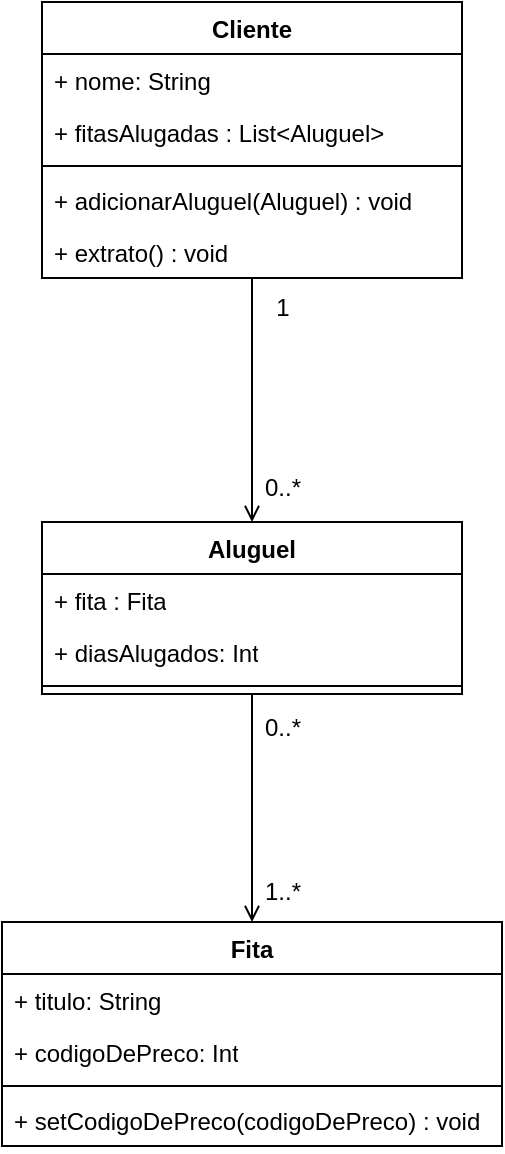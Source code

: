 <mxfile version="24.2.7" type="github">
  <diagram name="Página-1" id="72VrwXmtVOQamcdpPwrk">
    <mxGraphModel dx="1313" dy="696" grid="1" gridSize="10" guides="1" tooltips="1" connect="1" arrows="1" fold="1" page="1" pageScale="1" pageWidth="827" pageHeight="1169" math="0" shadow="0">
      <root>
        <mxCell id="0" />
        <mxCell id="1" parent="0" />
        <mxCell id="caITExNAvleiNRp_1ljS-18" style="edgeStyle=orthogonalEdgeStyle;rounded=0;orthogonalLoop=1;jettySize=auto;html=1;entryX=0.5;entryY=0;entryDx=0;entryDy=0;endArrow=open;endFill=0;" edge="1" parent="1" source="caITExNAvleiNRp_1ljS-2" target="caITExNAvleiNRp_1ljS-12">
          <mxGeometry relative="1" as="geometry" />
        </mxCell>
        <mxCell id="caITExNAvleiNRp_1ljS-2" value="Cliente" style="swimlane;fontStyle=1;align=center;verticalAlign=top;childLayout=stackLayout;horizontal=1;startSize=26;horizontalStack=0;resizeParent=1;resizeParentMax=0;resizeLast=0;collapsible=1;marginBottom=0;whiteSpace=wrap;html=1;" vertex="1" parent="1">
          <mxGeometry x="290" y="60" width="210" height="138" as="geometry" />
        </mxCell>
        <mxCell id="caITExNAvleiNRp_1ljS-3" value="+ nome: String" style="text;strokeColor=none;fillColor=none;align=left;verticalAlign=top;spacingLeft=4;spacingRight=4;overflow=hidden;rotatable=0;points=[[0,0.5],[1,0.5]];portConstraint=eastwest;whiteSpace=wrap;html=1;" vertex="1" parent="caITExNAvleiNRp_1ljS-2">
          <mxGeometry y="26" width="210" height="26" as="geometry" />
        </mxCell>
        <mxCell id="caITExNAvleiNRp_1ljS-6" value="+ fitasAlugadas : List&amp;lt;Aluguel&amp;gt;" style="text;strokeColor=none;fillColor=none;align=left;verticalAlign=top;spacingLeft=4;spacingRight=4;overflow=hidden;rotatable=0;points=[[0,0.5],[1,0.5]];portConstraint=eastwest;whiteSpace=wrap;html=1;" vertex="1" parent="caITExNAvleiNRp_1ljS-2">
          <mxGeometry y="52" width="210" height="26" as="geometry" />
        </mxCell>
        <mxCell id="caITExNAvleiNRp_1ljS-4" value="" style="line;strokeWidth=1;fillColor=none;align=left;verticalAlign=middle;spacingTop=-1;spacingLeft=3;spacingRight=3;rotatable=0;labelPosition=right;points=[];portConstraint=eastwest;strokeColor=inherit;" vertex="1" parent="caITExNAvleiNRp_1ljS-2">
          <mxGeometry y="78" width="210" height="8" as="geometry" />
        </mxCell>
        <mxCell id="caITExNAvleiNRp_1ljS-5" value="+ adicionarAluguel(Aluguel) : void" style="text;strokeColor=none;fillColor=none;align=left;verticalAlign=top;spacingLeft=4;spacingRight=4;overflow=hidden;rotatable=0;points=[[0,0.5],[1,0.5]];portConstraint=eastwest;whiteSpace=wrap;html=1;" vertex="1" parent="caITExNAvleiNRp_1ljS-2">
          <mxGeometry y="86" width="210" height="26" as="geometry" />
        </mxCell>
        <mxCell id="caITExNAvleiNRp_1ljS-17" value="+ extrato() : void" style="text;strokeColor=none;fillColor=none;align=left;verticalAlign=top;spacingLeft=4;spacingRight=4;overflow=hidden;rotatable=0;points=[[0,0.5],[1,0.5]];portConstraint=eastwest;whiteSpace=wrap;html=1;" vertex="1" parent="caITExNAvleiNRp_1ljS-2">
          <mxGeometry y="112" width="210" height="26" as="geometry" />
        </mxCell>
        <mxCell id="caITExNAvleiNRp_1ljS-7" value="Fita" style="swimlane;fontStyle=1;align=center;verticalAlign=top;childLayout=stackLayout;horizontal=1;startSize=26;horizontalStack=0;resizeParent=1;resizeParentMax=0;resizeLast=0;collapsible=1;marginBottom=0;whiteSpace=wrap;html=1;" vertex="1" parent="1">
          <mxGeometry x="270" y="520" width="250" height="112" as="geometry" />
        </mxCell>
        <mxCell id="caITExNAvleiNRp_1ljS-8" value="+ titulo: String" style="text;strokeColor=none;fillColor=none;align=left;verticalAlign=top;spacingLeft=4;spacingRight=4;overflow=hidden;rotatable=0;points=[[0,0.5],[1,0.5]];portConstraint=eastwest;whiteSpace=wrap;html=1;" vertex="1" parent="caITExNAvleiNRp_1ljS-7">
          <mxGeometry y="26" width="250" height="26" as="geometry" />
        </mxCell>
        <mxCell id="caITExNAvleiNRp_1ljS-9" value="+ codigoDePreco: Int" style="text;strokeColor=none;fillColor=none;align=left;verticalAlign=top;spacingLeft=4;spacingRight=4;overflow=hidden;rotatable=0;points=[[0,0.5],[1,0.5]];portConstraint=eastwest;whiteSpace=wrap;html=1;" vertex="1" parent="caITExNAvleiNRp_1ljS-7">
          <mxGeometry y="52" width="250" height="26" as="geometry" />
        </mxCell>
        <mxCell id="caITExNAvleiNRp_1ljS-10" value="" style="line;strokeWidth=1;fillColor=none;align=left;verticalAlign=middle;spacingTop=-1;spacingLeft=3;spacingRight=3;rotatable=0;labelPosition=right;points=[];portConstraint=eastwest;strokeColor=inherit;" vertex="1" parent="caITExNAvleiNRp_1ljS-7">
          <mxGeometry y="78" width="250" height="8" as="geometry" />
        </mxCell>
        <mxCell id="caITExNAvleiNRp_1ljS-11" value="+ setCodigoDePreco(codigoDePreco) : void" style="text;strokeColor=none;fillColor=none;align=left;verticalAlign=top;spacingLeft=4;spacingRight=4;overflow=hidden;rotatable=0;points=[[0,0.5],[1,0.5]];portConstraint=eastwest;whiteSpace=wrap;html=1;" vertex="1" parent="caITExNAvleiNRp_1ljS-7">
          <mxGeometry y="86" width="250" height="26" as="geometry" />
        </mxCell>
        <mxCell id="caITExNAvleiNRp_1ljS-12" value="Aluguel" style="swimlane;fontStyle=1;align=center;verticalAlign=top;childLayout=stackLayout;horizontal=1;startSize=26;horizontalStack=0;resizeParent=1;resizeParentMax=0;resizeLast=0;collapsible=1;marginBottom=0;whiteSpace=wrap;html=1;" vertex="1" parent="1">
          <mxGeometry x="290" y="320" width="210" height="86" as="geometry" />
        </mxCell>
        <mxCell id="caITExNAvleiNRp_1ljS-13" value="+ fita : Fita" style="text;strokeColor=none;fillColor=none;align=left;verticalAlign=top;spacingLeft=4;spacingRight=4;overflow=hidden;rotatable=0;points=[[0,0.5],[1,0.5]];portConstraint=eastwest;whiteSpace=wrap;html=1;" vertex="1" parent="caITExNAvleiNRp_1ljS-12">
          <mxGeometry y="26" width="210" height="26" as="geometry" />
        </mxCell>
        <mxCell id="caITExNAvleiNRp_1ljS-14" value="+ diasAlugados: Int" style="text;strokeColor=none;fillColor=none;align=left;verticalAlign=top;spacingLeft=4;spacingRight=4;overflow=hidden;rotatable=0;points=[[0,0.5],[1,0.5]];portConstraint=eastwest;whiteSpace=wrap;html=1;" vertex="1" parent="caITExNAvleiNRp_1ljS-12">
          <mxGeometry y="52" width="210" height="26" as="geometry" />
        </mxCell>
        <mxCell id="caITExNAvleiNRp_1ljS-15" value="" style="line;strokeWidth=1;fillColor=none;align=left;verticalAlign=middle;spacingTop=-1;spacingLeft=3;spacingRight=3;rotatable=0;labelPosition=right;points=[];portConstraint=eastwest;strokeColor=inherit;" vertex="1" parent="caITExNAvleiNRp_1ljS-12">
          <mxGeometry y="78" width="210" height="8" as="geometry" />
        </mxCell>
        <mxCell id="caITExNAvleiNRp_1ljS-19" style="edgeStyle=orthogonalEdgeStyle;rounded=0;orthogonalLoop=1;jettySize=auto;html=1;exitX=0.5;exitY=1;exitDx=0;exitDy=0;endArrow=open;endFill=0;" edge="1" parent="1" source="caITExNAvleiNRp_1ljS-12" target="caITExNAvleiNRp_1ljS-7">
          <mxGeometry relative="1" as="geometry">
            <mxPoint x="395" y="410" as="sourcePoint" />
            <Array as="points" />
          </mxGeometry>
        </mxCell>
        <mxCell id="caITExNAvleiNRp_1ljS-20" value="0..*" style="text;html=1;align=center;verticalAlign=middle;resizable=0;points=[];autosize=1;strokeColor=none;fillColor=none;" vertex="1" parent="1">
          <mxGeometry x="390" y="288" width="40" height="30" as="geometry" />
        </mxCell>
        <mxCell id="caITExNAvleiNRp_1ljS-21" value="1" style="text;html=1;align=center;verticalAlign=middle;resizable=0;points=[];autosize=1;strokeColor=none;fillColor=none;" vertex="1" parent="1">
          <mxGeometry x="395" y="198" width="30" height="30" as="geometry" />
        </mxCell>
        <mxCell id="caITExNAvleiNRp_1ljS-22" value="1..*" style="text;html=1;align=center;verticalAlign=middle;resizable=0;points=[];autosize=1;strokeColor=none;fillColor=none;" vertex="1" parent="1">
          <mxGeometry x="390" y="490" width="40" height="30" as="geometry" />
        </mxCell>
        <mxCell id="caITExNAvleiNRp_1ljS-23" value="0..*" style="text;html=1;align=center;verticalAlign=middle;resizable=0;points=[];autosize=1;strokeColor=none;fillColor=none;" vertex="1" parent="1">
          <mxGeometry x="390" y="408" width="40" height="30" as="geometry" />
        </mxCell>
      </root>
    </mxGraphModel>
  </diagram>
</mxfile>
